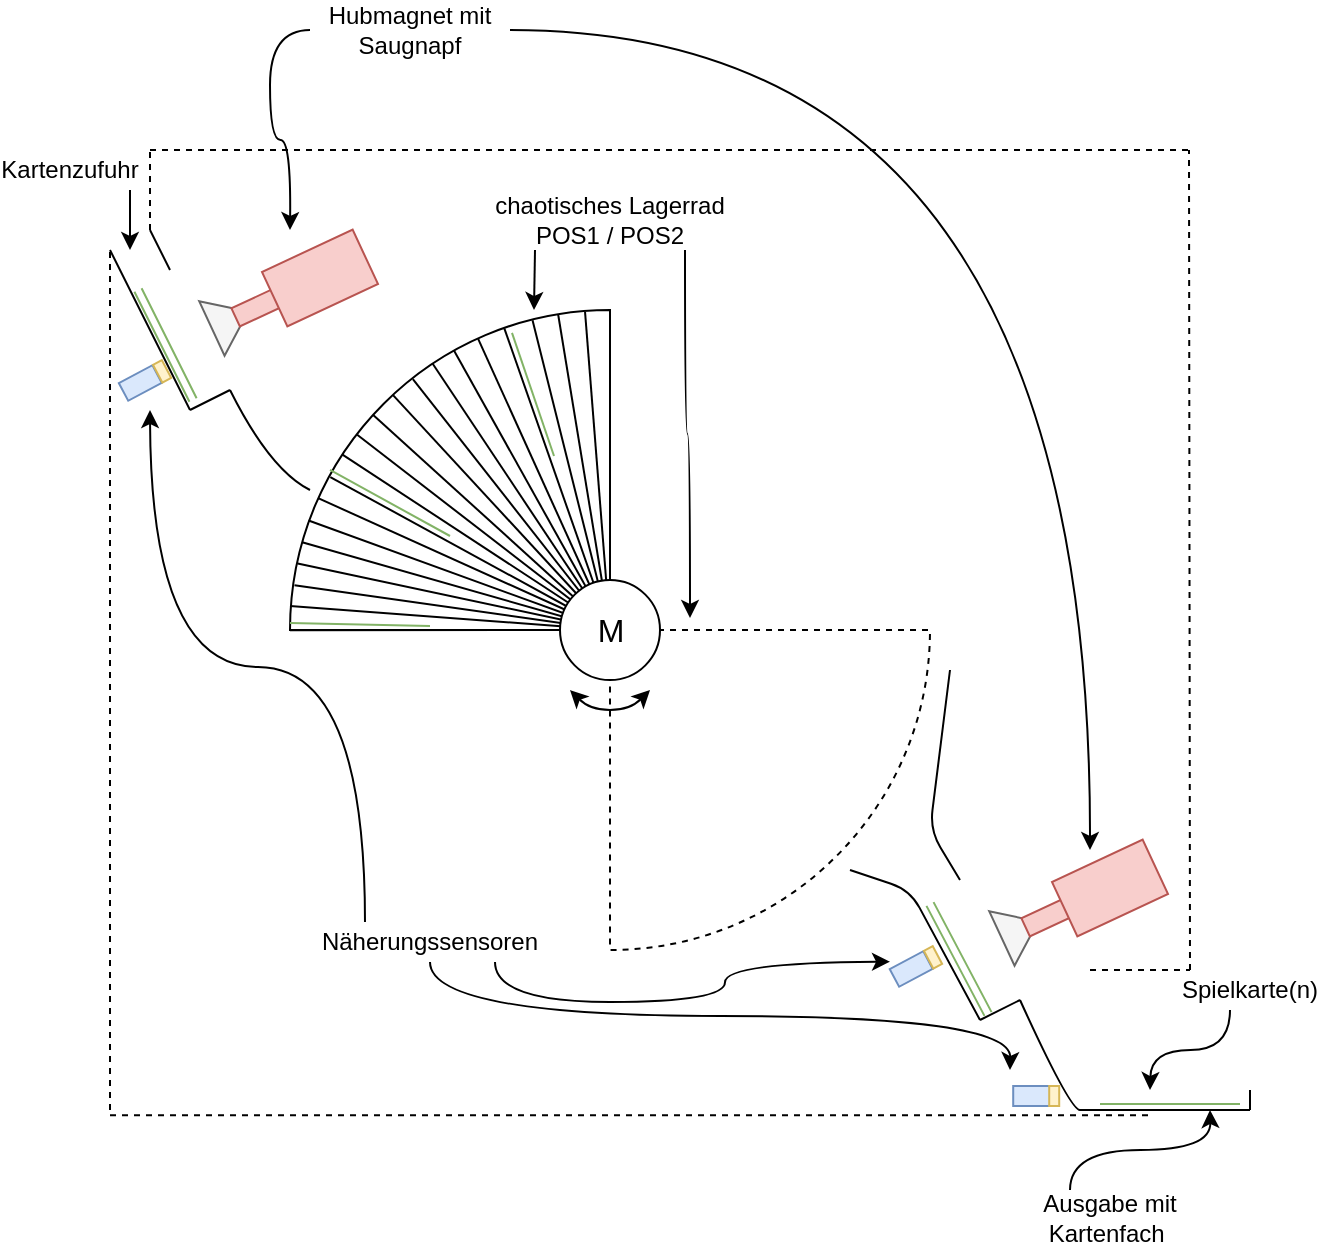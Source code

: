 <mxfile version="10.6.7" type="github"><diagram id="VNua_HgDu48FHfkuIn6g" name="Page-1"><mxGraphModel dx="1522" dy="840" grid="1" gridSize="10" guides="1" tooltips="1" connect="1" arrows="1" fold="1" page="1" pageScale="1" pageWidth="827" pageHeight="1169" math="0" shadow="0"><root><mxCell id="0"/><mxCell id="1" parent="0"/><mxCell id="zgZTVqrYFp_fzpNH6AkD-13" value="" style="verticalLabelPosition=bottom;verticalAlign=top;html=1;shape=mxgraph.basic.pie;startAngle=0.25;endAngle=0.5;direction=west;aspect=fixed;fillColor=none;" parent="1" vertex="1"><mxGeometry x="180" y="260" width="320" height="320" as="geometry"/></mxCell><mxCell id="zgZTVqrYFp_fzpNH6AkD-14" value="" style="verticalLabelPosition=bottom;verticalAlign=top;html=1;shape=mxgraph.basic.pie;startAngle=0.25;endAngle=0.5;direction=north;aspect=fixed;fillColor=none;dashed=1;rotation=90;" parent="1" vertex="1"><mxGeometry x="180" y="260" width="320" height="320" as="geometry"/></mxCell><mxCell id="zgZTVqrYFp_fzpNH6AkD-15" value="" style="endArrow=none;html=1;" parent="1" edge="1"><mxGeometry width="50" height="50" relative="1" as="geometry"><mxPoint x="180" y="408" as="sourcePoint"/><mxPoint x="340" y="420" as="targetPoint"/></mxGeometry></mxCell><mxCell id="zgZTVqrYFp_fzpNH6AkD-16" value="" style="endArrow=none;html=1;exitX=0.993;exitY=0.57;exitDx=0;exitDy=0;exitPerimeter=0;" parent="1" source="zgZTVqrYFp_fzpNH6AkD-13" edge="1"><mxGeometry width="50" height="50" relative="1" as="geometry"><mxPoint x="183" y="395" as="sourcePoint"/><mxPoint x="340" y="420" as="targetPoint"/></mxGeometry></mxCell><mxCell id="zgZTVqrYFp_fzpNH6AkD-17" value="" style="endArrow=none;html=1;exitX=0.988;exitY=0.604;exitDx=0;exitDy=0;exitPerimeter=0;" parent="1" source="zgZTVqrYFp_fzpNH6AkD-13" edge="1"><mxGeometry width="50" height="50" relative="1" as="geometry"><mxPoint x="183" y="386" as="sourcePoint"/><mxPoint x="340" y="420" as="targetPoint"/></mxGeometry></mxCell><mxCell id="zgZTVqrYFp_fzpNH6AkD-18" value="" style="endArrow=none;html=1;exitX=0.981;exitY=0.637;exitDx=0;exitDy=0;exitPerimeter=0;" parent="1" source="zgZTVqrYFp_fzpNH6AkD-13" edge="1"><mxGeometry width="50" height="50" relative="1" as="geometry"><mxPoint x="185" y="378" as="sourcePoint"/><mxPoint x="340" y="420" as="targetPoint"/></mxGeometry></mxCell><mxCell id="zgZTVqrYFp_fzpNH6AkD-19" value="" style="endArrow=none;html=1;exitX=1.001;exitY=0.538;exitDx=0;exitDy=0;exitPerimeter=0;" parent="1" edge="1"><mxGeometry width="50" height="50" relative="1" as="geometry"><mxPoint x="179.976" y="420.119" as="sourcePoint"/><mxPoint x="340" y="420" as="targetPoint"/></mxGeometry></mxCell><mxCell id="zgZTVqrYFp_fzpNH6AkD-20" value="" style="endArrow=none;html=1;exitX=0.971;exitY=0.671;exitDx=0;exitDy=0;exitPerimeter=0;" parent="1" source="zgZTVqrYFp_fzpNH6AkD-13" edge="1"><mxGeometry width="50" height="50" relative="1" as="geometry"><mxPoint x="195.477" y="388.45" as="sourcePoint"/><mxPoint x="340" y="420" as="targetPoint"/></mxGeometry></mxCell><mxCell id="zgZTVqrYFp_fzpNH6AkD-21" value="" style="endArrow=none;html=1;exitX=0.956;exitY=0.706;exitDx=0;exitDy=0;exitPerimeter=0;" parent="1" source="zgZTVqrYFp_fzpNH6AkD-13" edge="1"><mxGeometry width="50" height="50" relative="1" as="geometry"><mxPoint x="205.477" y="398.45" as="sourcePoint"/><mxPoint x="340" y="420" as="targetPoint"/></mxGeometry></mxCell><mxCell id="zgZTVqrYFp_fzpNH6AkD-22" value="" style="endArrow=none;html=1;exitX=0.937;exitY=0.739;exitDx=0;exitDy=0;exitPerimeter=0;" parent="1" source="zgZTVqrYFp_fzpNH6AkD-13" edge="1"><mxGeometry width="50" height="50" relative="1" as="geometry"><mxPoint x="196" y="352" as="sourcePoint"/><mxPoint x="340" y="420" as="targetPoint"/></mxGeometry></mxCell><mxCell id="zgZTVqrYFp_fzpNH6AkD-23" value="" style="endArrow=none;html=1;exitX=0.918;exitY=0.774;exitDx=0;exitDy=0;exitPerimeter=0;" parent="1" source="zgZTVqrYFp_fzpNH6AkD-13" edge="1"><mxGeometry width="50" height="50" relative="1" as="geometry"><mxPoint x="200" y="350" as="sourcePoint"/><mxPoint x="340" y="420" as="targetPoint"/></mxGeometry></mxCell><mxCell id="zgZTVqrYFp_fzpNH6AkD-24" value="" style="endArrow=none;html=1;exitX=0.87;exitY=0.836;exitDx=0;exitDy=0;exitPerimeter=0;" parent="1" source="zgZTVqrYFp_fzpNH6AkD-13" edge="1"><mxGeometry width="50" height="50" relative="1" as="geometry"><mxPoint x="208.899" y="354.758" as="sourcePoint"/><mxPoint x="340" y="420" as="targetPoint"/></mxGeometry></mxCell><mxCell id="zgZTVqrYFp_fzpNH6AkD-25" value="" style="endArrow=none;html=1;exitX=0.895;exitY=0.805;exitDx=0;exitDy=0;exitPerimeter=0;" parent="1" source="zgZTVqrYFp_fzpNH6AkD-13" edge="1"><mxGeometry width="50" height="50" relative="1" as="geometry"><mxPoint x="204" y="337" as="sourcePoint"/><mxPoint x="340" y="420" as="targetPoint"/></mxGeometry></mxCell><mxCell id="zgZTVqrYFp_fzpNH6AkD-26" value="" style="endArrow=none;html=1;exitX=0.839;exitY=0.867;exitDx=0;exitDy=0;exitPerimeter=0;" parent="1" source="zgZTVqrYFp_fzpNH6AkD-13" edge="1"><mxGeometry width="50" height="50" relative="1" as="geometry"><mxPoint x="247" y="290" as="sourcePoint"/><mxPoint x="340" y="420" as="targetPoint"/></mxGeometry></mxCell><mxCell id="zgZTVqrYFp_fzpNH6AkD-27" value="" style="endArrow=none;html=1;exitX=0.808;exitY=0.892;exitDx=0;exitDy=0;exitPerimeter=0;" parent="1" source="zgZTVqrYFp_fzpNH6AkD-13" edge="1"><mxGeometry width="50" height="50" relative="1" as="geometry"><mxPoint x="255" y="285" as="sourcePoint"/><mxPoint x="340" y="420" as="targetPoint"/></mxGeometry></mxCell><mxCell id="zgZTVqrYFp_fzpNH6AkD-28" value="" style="endArrow=none;html=1;exitX=0.744;exitY=0.937;exitDx=0;exitDy=0;exitPerimeter=0;" parent="1" source="zgZTVqrYFp_fzpNH6AkD-13" edge="1"><mxGeometry width="50" height="50" relative="1" as="geometry"><mxPoint x="238.791" y="359.093" as="sourcePoint"/><mxPoint x="340" y="420" as="targetPoint"/></mxGeometry></mxCell><mxCell id="zgZTVqrYFp_fzpNH6AkD-29" value="" style="endArrow=none;html=1;exitX=0.777;exitY=0.916;exitDx=0;exitDy=0;exitPerimeter=0;" parent="1" source="zgZTVqrYFp_fzpNH6AkD-13" edge="1"><mxGeometry width="50" height="50" relative="1" as="geometry"><mxPoint x="229.791" y="350.093" as="sourcePoint"/><mxPoint x="340" y="420" as="targetPoint"/></mxGeometry></mxCell><mxCell id="zgZTVqrYFp_fzpNH6AkD-30" value="" style="endArrow=none;html=1;" parent="1" edge="1"><mxGeometry width="50" height="50" relative="1" as="geometry"><mxPoint x="190" y="420" as="sourcePoint"/><mxPoint x="340" y="420" as="targetPoint"/></mxGeometry></mxCell><mxCell id="zgZTVqrYFp_fzpNH6AkD-31" value="" style="endArrow=none;html=1;exitX=0.706;exitY=0.955;exitDx=0;exitDy=0;exitPerimeter=0;" parent="1" source="zgZTVqrYFp_fzpNH6AkD-13" edge="1"><mxGeometry width="50" height="50" relative="1" as="geometry"><mxPoint x="200" y="428" as="sourcePoint"/><mxPoint x="340" y="420" as="targetPoint"/></mxGeometry></mxCell><mxCell id="zgZTVqrYFp_fzpNH6AkD-32" value="" style="endArrow=none;html=1;exitX=0.665;exitY=0.971;exitDx=0;exitDy=0;exitPerimeter=0;" parent="1" source="zgZTVqrYFp_fzpNH6AkD-13" edge="1"><mxGeometry width="50" height="50" relative="1" as="geometry"><mxPoint x="290.058" y="266.674" as="sourcePoint"/><mxPoint x="340" y="420" as="targetPoint"/></mxGeometry></mxCell><mxCell id="zgZTVqrYFp_fzpNH6AkD-33" value="" style="endArrow=none;html=1;exitX=0.621;exitY=0.984;exitDx=0;exitDy=0;exitPerimeter=0;" parent="1" source="zgZTVqrYFp_fzpNH6AkD-13" edge="1"><mxGeometry width="50" height="50" relative="1" as="geometry"><mxPoint x="302" y="264" as="sourcePoint"/><mxPoint x="340" y="420" as="targetPoint"/></mxGeometry></mxCell><mxCell id="zgZTVqrYFp_fzpNH6AkD-34" value="" style="endArrow=none;html=1;exitX=0.581;exitY=0.993;exitDx=0;exitDy=0;exitPerimeter=0;" parent="1" source="zgZTVqrYFp_fzpNH6AkD-13" edge="1"><mxGeometry width="50" height="50" relative="1" as="geometry"><mxPoint x="318" y="263" as="sourcePoint"/><mxPoint x="340" y="420" as="targetPoint"/><Array as="points"/></mxGeometry></mxCell><mxCell id="zgZTVqrYFp_fzpNH6AkD-35" value="" style="endArrow=none;html=1;" parent="1" source="zgZTVqrYFp_fzpNH6AkD-38" edge="1"><mxGeometry width="50" height="50" relative="1" as="geometry"><mxPoint x="190" y="418" as="sourcePoint"/><mxPoint x="340" y="420" as="targetPoint"/></mxGeometry></mxCell><mxCell id="zgZTVqrYFp_fzpNH6AkD-36" value="" style="endArrow=none;html=1;exitX=0.539;exitY=0.997;exitDx=0;exitDy=0;exitPerimeter=0;" parent="1" source="zgZTVqrYFp_fzpNH6AkD-13" edge="1"><mxGeometry width="50" height="50" relative="1" as="geometry"><mxPoint x="330.093" y="259.849" as="sourcePoint"/><mxPoint x="340" y="419.5" as="targetPoint"/></mxGeometry></mxCell><mxCell id="zgZTVqrYFp_fzpNH6AkD-37" value="" style="endArrow=none;html=1;" parent="1" source="zgZTVqrYFp_fzpNH6AkD-39" target="zgZTVqrYFp_fzpNH6AkD-38" edge="1"><mxGeometry width="50" height="50" relative="1" as="geometry"><mxPoint x="500" y="420" as="sourcePoint"/><mxPoint x="340" y="420" as="targetPoint"/></mxGeometry></mxCell><mxCell id="zgZTVqrYFp_fzpNH6AkD-38" value="" style="ellipse;whiteSpace=wrap;html=1;aspect=fixed;" parent="1" vertex="1"><mxGeometry x="315" y="395" width="50" height="50" as="geometry"/></mxCell><mxCell id="zgZTVqrYFp_fzpNH6AkD-39" value="&lt;font style=&quot;font-size: 16px&quot;&gt;M&lt;/font&gt;" style="text;html=1;align=center;verticalAlign=middle;whiteSpace=wrap;rounded=0;" parent="1" vertex="1"><mxGeometry x="328.5" y="408.5" width="23" height="23" as="geometry"/></mxCell><mxCell id="zgZTVqrYFp_fzpNH6AkD-49" value="" style="curved=1;endArrow=classic;html=1;startArrow=classic;startFill=1;" parent="1" edge="1"><mxGeometry width="50" height="50" relative="1" as="geometry"><mxPoint x="360" y="450" as="sourcePoint"/><mxPoint x="320" y="450" as="targetPoint"/><Array as="points"><mxPoint x="350" y="460"/><mxPoint x="330" y="460"/></Array></mxGeometry></mxCell><mxCell id="zgZTVqrYFp_fzpNH6AkD-74" style="edgeStyle=orthogonalEdgeStyle;rounded=0;orthogonalLoop=1;jettySize=auto;html=1;exitX=0.25;exitY=1;exitDx=0;exitDy=0;startArrow=none;startFill=0;endArrow=classic;endFill=1;" parent="1" source="zgZTVqrYFp_fzpNH6AkD-76" edge="1"><mxGeometry relative="1" as="geometry"><mxPoint x="302" y="260" as="targetPoint"/></mxGeometry></mxCell><mxCell id="zgZTVqrYFp_fzpNH6AkD-75" style="edgeStyle=orthogonalEdgeStyle;orthogonalLoop=1;jettySize=auto;html=1;exitX=0.75;exitY=1;exitDx=0;exitDy=0;startArrow=none;startFill=0;endArrow=classic;endFill=1;curved=1;" parent="1" source="zgZTVqrYFp_fzpNH6AkD-76" edge="1"><mxGeometry relative="1" as="geometry"><mxPoint x="380" y="414" as="targetPoint"/><Array as="points"><mxPoint x="378" y="322"/><mxPoint x="380" y="322"/></Array></mxGeometry></mxCell><mxCell id="zgZTVqrYFp_fzpNH6AkD-76" value="chaotisches Lagerrad&lt;br&gt;POS1 / POS2&lt;br&gt;" style="text;html=1;strokeColor=none;fillColor=none;align=center;verticalAlign=middle;whiteSpace=wrap;rounded=0;" parent="1" vertex="1"><mxGeometry x="265" y="200" width="150" height="30" as="geometry"/></mxCell><mxCell id="zgZTVqrYFp_fzpNH6AkD-96" value="" style="endArrow=none;html=1;curved=1;" parent="1" edge="1"><mxGeometry width="50" height="50" relative="1" as="geometry"><mxPoint x="150" y="300" as="sourcePoint"/><mxPoint x="190" y="350" as="targetPoint"/><Array as="points"><mxPoint x="170" y="340"/></Array></mxGeometry></mxCell><mxCell id="zgZTVqrYFp_fzpNH6AkD-97" value="" style="endArrow=none;html=1;" parent="1" edge="1"><mxGeometry width="50" height="50" relative="1" as="geometry"><mxPoint x="130" y="310" as="sourcePoint"/><mxPoint x="150" y="300" as="targetPoint"/></mxGeometry></mxCell><mxCell id="zgZTVqrYFp_fzpNH6AkD-98" value="" style="endArrow=none;html=1;" parent="1" edge="1"><mxGeometry width="50" height="50" relative="1" as="geometry"><mxPoint x="130" y="310" as="sourcePoint"/><mxPoint x="90" y="230" as="targetPoint"/></mxGeometry></mxCell><mxCell id="zgZTVqrYFp_fzpNH6AkD-99" value="" style="endArrow=none;html=1;" parent="1" edge="1"><mxGeometry width="50" height="50" relative="1" as="geometry"><mxPoint x="110" y="220" as="sourcePoint"/><mxPoint x="120" y="240" as="targetPoint"/></mxGeometry></mxCell><mxCell id="zgZTVqrYFp_fzpNH6AkD-102" value="" style="triangle;whiteSpace=wrap;html=1;rotation=335;fillColor=#f5f5f5;strokeColor=#666666;fontColor=#333333;" parent="1" vertex="1"><mxGeometry x="140" y="250" width="20" height="30" as="geometry"/></mxCell><mxCell id="zgZTVqrYFp_fzpNH6AkD-103" value="" style="rounded=0;whiteSpace=wrap;html=1;rotation=-25;fillColor=#f8cecc;strokeColor=#b85450;" parent="1" vertex="1"><mxGeometry x="150" y="246" width="60" height="10" as="geometry"/></mxCell><mxCell id="zgZTVqrYFp_fzpNH6AkD-105" value="" style="rounded=0;whiteSpace=wrap;html=1;rotation=335;fillColor=#f8cecc;strokeColor=#b85450;" parent="1" vertex="1"><mxGeometry x="170" y="229" width="50" height="30" as="geometry"/></mxCell><mxCell id="zgZTVqrYFp_fzpNH6AkD-106" value="" style="endArrow=none;html=1;curved=1;" parent="1" edge="1"><mxGeometry width="50" height="50" relative="1" as="geometry"><mxPoint x="545" y="605" as="sourcePoint"/><mxPoint x="660" y="660" as="targetPoint"/><Array as="points"><mxPoint x="570" y="660"/><mxPoint x="580" y="660"/><mxPoint x="610" y="660"/></Array></mxGeometry></mxCell><mxCell id="zgZTVqrYFp_fzpNH6AkD-107" value="" style="endArrow=none;html=1;" parent="1" edge="1"><mxGeometry width="50" height="50" relative="1" as="geometry"><mxPoint x="525" y="615" as="sourcePoint"/><mxPoint x="545" y="605" as="targetPoint"/></mxGeometry></mxCell><mxCell id="zgZTVqrYFp_fzpNH6AkD-108" value="" style="endArrow=none;html=1;" parent="1" edge="1"><mxGeometry width="50" height="50" relative="1" as="geometry"><mxPoint x="525" y="615" as="sourcePoint"/><mxPoint x="460" y="540" as="targetPoint"/><Array as="points"><mxPoint x="490" y="550"/></Array></mxGeometry></mxCell><mxCell id="zgZTVqrYFp_fzpNH6AkD-109" value="" style="endArrow=none;html=1;" parent="1" edge="1"><mxGeometry width="50" height="50" relative="1" as="geometry"><mxPoint x="510" y="440" as="sourcePoint"/><mxPoint x="515" y="545" as="targetPoint"/><Array as="points"><mxPoint x="500" y="520"/></Array></mxGeometry></mxCell><mxCell id="zgZTVqrYFp_fzpNH6AkD-110" value="" style="triangle;whiteSpace=wrap;html=1;rotation=335;fillColor=#f5f5f5;strokeColor=#666666;fontColor=#333333;" parent="1" vertex="1"><mxGeometry x="535" y="555" width="20" height="30" as="geometry"/></mxCell><mxCell id="zgZTVqrYFp_fzpNH6AkD-111" value="" style="rounded=0;whiteSpace=wrap;html=1;rotation=-25;fillColor=#f8cecc;strokeColor=#b85450;" parent="1" vertex="1"><mxGeometry x="545" y="551" width="60" height="10" as="geometry"/></mxCell><mxCell id="zgZTVqrYFp_fzpNH6AkD-112" value="" style="rounded=0;whiteSpace=wrap;html=1;rotation=335;fillColor=#f8cecc;strokeColor=#b85450;" parent="1" vertex="1"><mxGeometry x="565" y="534" width="50" height="30" as="geometry"/></mxCell><mxCell id="zgZTVqrYFp_fzpNH6AkD-115" value="" style="endArrow=none;html=1;" parent="1" edge="1"><mxGeometry width="50" height="50" relative="1" as="geometry"><mxPoint x="660" y="660" as="sourcePoint"/><mxPoint x="660" y="650" as="targetPoint"/></mxGeometry></mxCell><mxCell id="zgZTVqrYFp_fzpNH6AkD-117" value="" style="endArrow=classic;html=1;" parent="1" edge="1"><mxGeometry width="50" height="50" relative="1" as="geometry"><mxPoint x="100" y="200" as="sourcePoint"/><mxPoint x="100" y="230" as="targetPoint"/></mxGeometry></mxCell><mxCell id="zgZTVqrYFp_fzpNH6AkD-118" value="Kartenzufuhr" style="text;html=1;strokeColor=none;fillColor=none;align=center;verticalAlign=middle;whiteSpace=wrap;rounded=0;" parent="1" vertex="1"><mxGeometry x="50" y="180" width="40" height="20" as="geometry"/></mxCell><mxCell id="zgZTVqrYFp_fzpNH6AkD-119" style="edgeStyle=orthogonalEdgeStyle;orthogonalLoop=1;jettySize=auto;html=1;exitX=0.25;exitY=0;exitDx=0;exitDy=0;curved=1;" parent="1" source="zgZTVqrYFp_fzpNH6AkD-120" edge="1"><mxGeometry relative="1" as="geometry"><mxPoint x="640" y="660" as="targetPoint"/></mxGeometry></mxCell><mxCell id="zgZTVqrYFp_fzpNH6AkD-120" value="Ausgabe mit Kartenfach&amp;nbsp;&lt;br&gt;" style="text;html=1;strokeColor=none;fillColor=none;align=center;verticalAlign=middle;whiteSpace=wrap;rounded=0;" parent="1" vertex="1"><mxGeometry x="550" y="700" width="80" height="28" as="geometry"/></mxCell><mxCell id="zgZTVqrYFp_fzpNH6AkD-123" value="" style="edgeStyle=orthogonalEdgeStyle;curved=1;orthogonalLoop=1;jettySize=auto;html=1;" parent="1" source="zgZTVqrYFp_fzpNH6AkD-121" edge="1"><mxGeometry relative="1" as="geometry"><mxPoint x="580" y="530" as="targetPoint"/></mxGeometry></mxCell><mxCell id="zgZTVqrYFp_fzpNH6AkD-124" style="edgeStyle=orthogonalEdgeStyle;curved=1;orthogonalLoop=1;jettySize=auto;html=1;" parent="1" source="zgZTVqrYFp_fzpNH6AkD-121" edge="1"><mxGeometry relative="1" as="geometry"><mxPoint x="180" y="220" as="targetPoint"/></mxGeometry></mxCell><mxCell id="zgZTVqrYFp_fzpNH6AkD-121" value="Hubmagnet mit Saugnapf" style="text;html=1;strokeColor=none;fillColor=none;align=center;verticalAlign=middle;whiteSpace=wrap;rounded=0;" parent="1" vertex="1"><mxGeometry x="190" y="110" width="100" height="20" as="geometry"/></mxCell><mxCell id="zgZTVqrYFp_fzpNH6AkD-125" value="" style="endArrow=none;dashed=1;html=1;" parent="1" edge="1"><mxGeometry width="50" height="50" relative="1" as="geometry"><mxPoint x="110" y="220" as="sourcePoint"/><mxPoint x="110" y="180" as="targetPoint"/></mxGeometry></mxCell><mxCell id="zgZTVqrYFp_fzpNH6AkD-126" value="" style="endArrow=none;dashed=1;html=1;" parent="1" edge="1"><mxGeometry width="50" height="50" relative="1" as="geometry"><mxPoint x="110" y="180" as="sourcePoint"/><mxPoint x="630" y="180" as="targetPoint"/></mxGeometry></mxCell><mxCell id="zgZTVqrYFp_fzpNH6AkD-127" value="" style="endArrow=none;dashed=1;html=1;" parent="1" edge="1"><mxGeometry width="50" height="50" relative="1" as="geometry"><mxPoint x="90" y="660" as="sourcePoint"/><mxPoint x="90" y="230" as="targetPoint"/></mxGeometry></mxCell><mxCell id="zgZTVqrYFp_fzpNH6AkD-129" value="" style="endArrow=none;dashed=1;html=1;" parent="1" edge="1"><mxGeometry width="50" height="50" relative="1" as="geometry"><mxPoint x="90" y="662.667" as="sourcePoint"/><mxPoint x="610" y="662.667" as="targetPoint"/></mxGeometry></mxCell><mxCell id="zgZTVqrYFp_fzpNH6AkD-130" value="" style="endArrow=none;dashed=1;html=1;" parent="1" edge="1"><mxGeometry width="50" height="50" relative="1" as="geometry"><mxPoint x="630" y="590" as="sourcePoint"/><mxPoint x="629.5" y="180" as="targetPoint"/></mxGeometry></mxCell><mxCell id="zgZTVqrYFp_fzpNH6AkD-131" value="" style="endArrow=none;dashed=1;html=1;" parent="1" edge="1"><mxGeometry width="50" height="50" relative="1" as="geometry"><mxPoint x="580" y="590" as="sourcePoint"/><mxPoint x="630" y="590" as="targetPoint"/></mxGeometry></mxCell><mxCell id="zgZTVqrYFp_fzpNH6AkD-134" value="" style="group;rotation=-90;" parent="1" vertex="1" connectable="0"><mxGeometry x="548.1" y="641.5" width="10" height="22.5" as="geometry"/></mxCell><mxCell id="zgZTVqrYFp_fzpNH6AkD-132" value="" style="rounded=0;whiteSpace=wrap;html=1;fillColor=#dae8fc;strokeColor=#6c8ebf;rotation=-90;" parent="zgZTVqrYFp_fzpNH6AkD-134" vertex="1"><mxGeometry x="-2" y="2" width="10" height="19" as="geometry"/></mxCell><mxCell id="zgZTVqrYFp_fzpNH6AkD-133" value="" style="rounded=0;whiteSpace=wrap;html=1;fillColor=#fff2cc;strokeColor=#d6b656;rotation=-90;" parent="zgZTVqrYFp_fzpNH6AkD-134" vertex="1"><mxGeometry x="9" y="9" width="10" height="5" as="geometry"/></mxCell><mxCell id="zgZTVqrYFp_fzpNH6AkD-138" value="" style="group" parent="1" vertex="1" connectable="0"><mxGeometry x="485.6" y="580" width="20.9" height="19" as="geometry"/></mxCell><mxCell id="zgZTVqrYFp_fzpNH6AkD-136" value="" style="rounded=0;whiteSpace=wrap;html=1;fillColor=#dae8fc;strokeColor=#6c8ebf;rotation=-118;" parent="zgZTVqrYFp_fzpNH6AkD-138" vertex="1"><mxGeometry width="10" height="19" as="geometry"/></mxCell><mxCell id="zgZTVqrYFp_fzpNH6AkD-137" value="" style="rounded=0;whiteSpace=wrap;html=1;fillColor=#fff2cc;strokeColor=#d6b656;rotation=-118;" parent="zgZTVqrYFp_fzpNH6AkD-138" vertex="1"><mxGeometry x="10.9" y="1.2" width="10" height="5" as="geometry"/></mxCell><mxCell id="zgZTVqrYFp_fzpNH6AkD-139" value="" style="group" parent="1" vertex="1" connectable="0"><mxGeometry x="100.156" y="287" width="20.9" height="19" as="geometry"/></mxCell><mxCell id="zgZTVqrYFp_fzpNH6AkD-140" value="" style="rounded=0;whiteSpace=wrap;html=1;fillColor=#dae8fc;strokeColor=#6c8ebf;rotation=-118;" parent="zgZTVqrYFp_fzpNH6AkD-139" vertex="1"><mxGeometry width="10" height="19" as="geometry"/></mxCell><mxCell id="zgZTVqrYFp_fzpNH6AkD-141" value="" style="rounded=0;whiteSpace=wrap;html=1;fillColor=#fff2cc;strokeColor=#d6b656;rotation=-118;" parent="zgZTVqrYFp_fzpNH6AkD-139" vertex="1"><mxGeometry x="10.9" y="1.2" width="10" height="5" as="geometry"/></mxCell><mxCell id="zgZTVqrYFp_fzpNH6AkD-143" style="edgeStyle=orthogonalEdgeStyle;curved=1;orthogonalLoop=1;jettySize=auto;html=1;exitX=0.25;exitY=0;exitDx=0;exitDy=0;" parent="1" source="zgZTVqrYFp_fzpNH6AkD-142" edge="1"><mxGeometry relative="1" as="geometry"><mxPoint x="110" y="310" as="targetPoint"/></mxGeometry></mxCell><mxCell id="zgZTVqrYFp_fzpNH6AkD-144" style="edgeStyle=orthogonalEdgeStyle;curved=1;orthogonalLoop=1;jettySize=auto;html=1;exitX=0.5;exitY=1;exitDx=0;exitDy=0;" parent="1" source="zgZTVqrYFp_fzpNH6AkD-142" edge="1"><mxGeometry relative="1" as="geometry"><mxPoint x="540" y="640" as="targetPoint"/></mxGeometry></mxCell><mxCell id="zgZTVqrYFp_fzpNH6AkD-145" style="edgeStyle=orthogonalEdgeStyle;curved=1;orthogonalLoop=1;jettySize=auto;html=1;exitX=0.75;exitY=1;exitDx=0;exitDy=0;" parent="1" source="zgZTVqrYFp_fzpNH6AkD-142" edge="1"><mxGeometry relative="1" as="geometry"><mxPoint x="480" y="585.828" as="targetPoint"/></mxGeometry></mxCell><mxCell id="zgZTVqrYFp_fzpNH6AkD-142" value="Näherungssensoren&lt;br&gt;" style="text;html=1;strokeColor=none;fillColor=none;align=center;verticalAlign=middle;whiteSpace=wrap;rounded=0;" parent="1" vertex="1"><mxGeometry x="185" y="566" width="130" height="20" as="geometry"/></mxCell><mxCell id="zgZTVqrYFp_fzpNH6AkD-146" value="" style="shape=link;html=1;fillColor=#d5e8d4;strokeColor=#82b366;" parent="1" edge="1"><mxGeometry width="50" height="50" relative="1" as="geometry"><mxPoint x="104" y="250" as="sourcePoint"/><mxPoint x="131.5" y="305" as="targetPoint"/></mxGeometry></mxCell><mxCell id="zgZTVqrYFp_fzpNH6AkD-148" value="" style="shape=link;html=1;fillColor=#d5e8d4;strokeColor=#82b366;" parent="1" edge="1"><mxGeometry width="50" height="50" relative="1" as="geometry"><mxPoint x="500" y="557" as="sourcePoint"/><mxPoint x="529" y="612" as="targetPoint"/></mxGeometry></mxCell><mxCell id="zgZTVqrYFp_fzpNH6AkD-149" value="" style="endArrow=none;html=1;fillColor=#d5e8d4;strokeColor=#82b366;" parent="1" source="zgZTVqrYFp_fzpNH6AkD-13" edge="1"><mxGeometry width="50" height="50" relative="1" as="geometry"><mxPoint x="120" y="370" as="sourcePoint"/><mxPoint x="250" y="418" as="targetPoint"/></mxGeometry></mxCell><mxCell id="zgZTVqrYFp_fzpNH6AkD-150" value="" style="endArrow=none;html=1;fillColor=#d5e8d4;strokeColor=#82b366;" parent="1" edge="1"><mxGeometry width="50" height="50" relative="1" as="geometry"><mxPoint x="200" y="339.944" as="sourcePoint"/><mxPoint x="260" y="373" as="targetPoint"/></mxGeometry></mxCell><mxCell id="zgZTVqrYFp_fzpNH6AkD-151" value="" style="endArrow=none;html=1;fillColor=#d5e8d4;strokeColor=#82b366;" parent="1" edge="1"><mxGeometry width="50" height="50" relative="1" as="geometry"><mxPoint x="291" y="271.444" as="sourcePoint"/><mxPoint x="312" y="333" as="targetPoint"/></mxGeometry></mxCell><mxCell id="zgZTVqrYFp_fzpNH6AkD-152" value="" style="endArrow=none;html=1;fillColor=#d5e8d4;strokeColor=#82b366;" parent="1" edge="1"><mxGeometry width="50" height="50" relative="1" as="geometry"><mxPoint x="585" y="657" as="sourcePoint"/><mxPoint x="655" y="657" as="targetPoint"/></mxGeometry></mxCell><mxCell id="zgZTVqrYFp_fzpNH6AkD-154" style="edgeStyle=orthogonalEdgeStyle;curved=1;orthogonalLoop=1;jettySize=auto;html=1;exitX=0.25;exitY=1;exitDx=0;exitDy=0;" parent="1" source="zgZTVqrYFp_fzpNH6AkD-153" edge="1"><mxGeometry relative="1" as="geometry"><mxPoint x="610" y="650" as="targetPoint"/></mxGeometry></mxCell><mxCell id="zgZTVqrYFp_fzpNH6AkD-153" value="Spielkarte(n)" style="text;html=1;strokeColor=none;fillColor=none;align=center;verticalAlign=middle;whiteSpace=wrap;rounded=0;" parent="1" vertex="1"><mxGeometry x="640" y="590" width="40" height="20" as="geometry"/></mxCell></root></mxGraphModel></diagram></mxfile>
